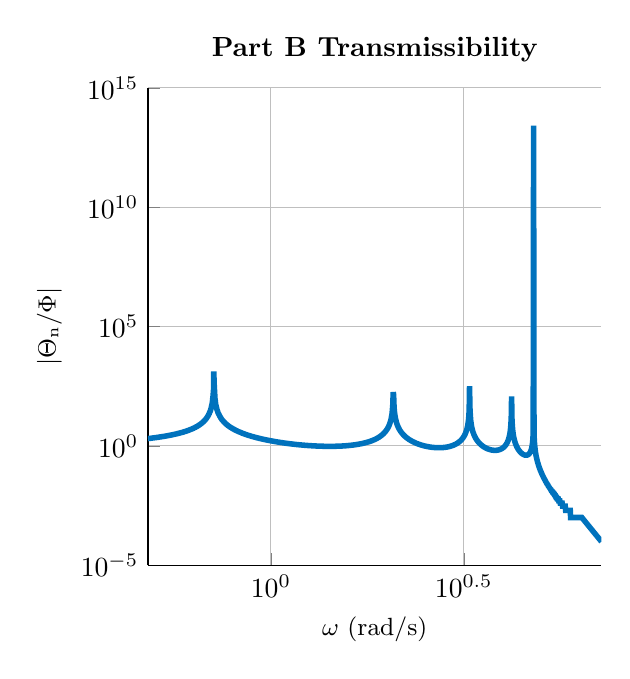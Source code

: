% This file was created by matlab2tikz.
%
\definecolor{mycolor1}{rgb}{0.0,0.447,0.741}%
%
\begin{tikzpicture}

\begin{axis}[%
width=0.475\textwidth,
height=0.5\textwidth,
at={(0\textwidth,0\textwidth)},
scale only axis,
xmode=log,
xmin=0.48,
xmax=7.195,
xminorticks=true,
xlabel style={font=\color{white!15!black}},
xlabel={$\omega\text{ (rad/s)}$},
ymode=log,
ymin=1e-05,
ymax=1e+15,
yminorticks=true,
ylabel style={font=\color{white!15!black}},
ylabel={$\text{$|$}\Theta{}_\text{n}\text{/}\Phi\text{$|$}$},
axis background/.style={fill=white},
title style={font=\bfseries},
title={Part B Transmissibility},
axis x line*=bottom,
axis y line*=left,
xmajorgrids,
xminorgrids,
ymajorgrids,
yminorgrids,
ylabel style={font=\small},
xlabel style={font=\small}
]
\addplot [color=mycolor1, line width=2.0pt, forget plot]
  table[row sep=crcr]{%
0.48	2.026\\
0.481	2.034\\
0.482	2.043\\
0.483	2.052\\
0.484	2.061\\
0.485	2.07\\
0.486	2.08\\
0.488	2.089\\
0.489	2.099\\
0.49	2.109\\
0.491	2.118\\
0.492	2.128\\
0.493	2.138\\
0.494	2.149\\
0.495	2.159\\
0.497	2.17\\
0.498	2.18\\
0.499	2.191\\
0.5	2.202\\
0.501	2.213\\
0.502	2.224\\
0.504	2.236\\
0.505	2.247\\
0.506	2.259\\
0.507	2.271\\
0.508	2.283\\
0.509	2.295\\
0.511	2.308\\
0.512	2.32\\
0.513	2.333\\
0.514	2.346\\
0.515	2.359\\
0.516	2.372\\
0.518	2.386\\
0.519	2.4\\
0.52	2.414\\
0.521	2.428\\
0.522	2.442\\
0.524	2.457\\
0.525	2.472\\
0.526	2.487\\
0.527	2.502\\
0.528	2.518\\
0.53	2.534\\
0.531	2.55\\
0.532	2.566\\
0.533	2.583\\
0.535	2.6\\
0.536	2.617\\
0.537	2.634\\
0.538	2.652\\
0.54	2.67\\
0.541	2.688\\
0.542	2.707\\
0.543	2.726\\
0.545	2.746\\
0.546	2.765\\
0.547	2.785\\
0.548	2.806\\
0.55	2.827\\
0.551	2.848\\
0.552	2.869\\
0.553	2.891\\
0.555	2.914\\
0.556	2.937\\
0.557	2.96\\
0.558	2.984\\
0.56	3.008\\
0.561	3.032\\
0.562	3.058\\
0.564	3.083\\
0.565	3.109\\
0.566	3.136\\
0.568	3.164\\
0.569	3.191\\
0.57	3.22\\
0.571	3.249\\
0.573	3.279\\
0.574	3.309\\
0.575	3.34\\
0.577	3.372\\
0.578	3.404\\
0.579	3.437\\
0.581	3.471\\
0.582	3.506\\
0.583	3.541\\
0.585	3.578\\
0.586	3.615\\
0.588	3.653\\
0.589	3.692\\
0.59	3.733\\
0.592	3.774\\
0.593	3.816\\
0.594	3.859\\
0.596	3.903\\
0.597	3.949\\
0.598	3.996\\
0.6	4.044\\
0.601	4.093\\
0.603	4.144\\
0.604	4.196\\
0.605	4.25\\
0.607	4.305\\
0.608	4.362\\
0.61	4.421\\
0.611	4.481\\
0.612	4.544\\
0.614	4.608\\
0.615	4.674\\
0.617	4.743\\
0.618	4.814\\
0.619	4.887\\
0.621	4.962\\
0.622	5.041\\
0.624	5.122\\
0.625	5.206\\
0.627	5.292\\
0.628	5.383\\
0.63	5.476\\
0.631	5.573\\
0.632	5.674\\
0.634	5.78\\
0.635	5.889\\
0.637	6.003\\
0.638	6.122\\
0.64	6.246\\
0.641	6.375\\
0.643	6.51\\
0.644	6.652\\
0.646	6.8\\
0.647	6.956\\
0.649	7.119\\
0.65	7.291\\
0.652	7.472\\
0.653	7.662\\
0.655	7.864\\
0.656	8.076\\
0.658	8.301\\
0.659	8.54\\
0.661	8.793\\
0.662	9.063\\
0.664	9.351\\
0.665	9.658\\
0.667	9.987\\
0.668	10.341\\
0.67	10.721\\
0.671	11.132\\
0.673	11.577\\
0.675	12.06\\
0.676	12.586\\
0.678	13.163\\
0.679	13.796\\
0.681	14.496\\
0.682	15.272\\
0.684	16.139\\
0.686	17.113\\
0.687	18.215\\
0.689	19.472\\
0.69	20.92\\
0.692	22.604\\
0.693	24.59\\
0.695	26.965\\
0.697	29.856\\
0.698	33.451\\
0.7	38.044\\
0.701	44.117\\
0.703	52.522\\
0.705	64.921\\
0.706	85.051\\
0.708	123.412\\
0.71	225.264\\
0.711	1304.667\\
0.713	343.021\\
0.715	151.378\\
0.716	97.034\\
0.718	71.356\\
0.719	56.396\\
0.721	46.602\\
0.723	39.693\\
0.724	34.557\\
0.726	30.59\\
0.728	27.433\\
0.729	24.862\\
0.731	22.727\\
0.733	20.925\\
0.735	19.385\\
0.736	18.054\\
0.738	16.891\\
0.74	15.866\\
0.741	14.957\\
0.743	14.145\\
0.745	13.415\\
0.746	12.755\\
0.748	12.156\\
0.75	11.61\\
0.752	11.109\\
0.753	10.649\\
0.755	10.225\\
0.757	9.832\\
0.759	9.468\\
0.76	9.129\\
0.762	8.813\\
0.764	8.517\\
0.766	8.24\\
0.767	7.98\\
0.769	7.736\\
0.771	7.505\\
0.773	7.288\\
0.774	7.082\\
0.776	6.887\\
0.778	6.703\\
0.78	6.527\\
0.782	6.361\\
0.783	6.202\\
0.785	6.051\\
0.787	5.906\\
0.789	5.769\\
0.791	5.637\\
0.793	5.511\\
0.794	5.39\\
0.796	5.274\\
0.798	5.163\\
0.8	5.057\\
0.802	4.954\\
0.804	4.855\\
0.805	4.76\\
0.807	4.669\\
0.809	4.581\\
0.811	4.496\\
0.813	4.414\\
0.815	4.335\\
0.817	4.258\\
0.818	4.184\\
0.82	4.113\\
0.822	4.043\\
0.824	3.976\\
0.826	3.911\\
0.828	3.848\\
0.83	3.787\\
0.832	3.728\\
0.834	3.671\\
0.836	3.615\\
0.838	3.561\\
0.839	3.508\\
0.841	3.457\\
0.843	3.407\\
0.845	3.359\\
0.847	3.311\\
0.849	3.266\\
0.851	3.221\\
0.853	3.177\\
0.855	3.135\\
0.857	3.094\\
0.859	3.053\\
0.861	3.014\\
0.863	2.976\\
0.865	2.938\\
0.867	2.902\\
0.869	2.866\\
0.871	2.831\\
0.873	2.797\\
0.875	2.764\\
0.877	2.732\\
0.879	2.7\\
0.881	2.669\\
0.883	2.639\\
0.885	2.609\\
0.887	2.58\\
0.889	2.551\\
0.891	2.524\\
0.893	2.496\\
0.895	2.47\\
0.897	2.443\\
0.9	2.418\\
0.902	2.393\\
0.904	2.368\\
0.906	2.344\\
0.908	2.321\\
0.91	2.297\\
0.912	2.275\\
0.914	2.252\\
0.916	2.231\\
0.918	2.209\\
0.92	2.188\\
0.923	2.168\\
0.925	2.147\\
0.927	2.127\\
0.929	2.108\\
0.931	2.089\\
0.933	2.07\\
0.935	2.051\\
0.938	2.033\\
0.94	2.015\\
0.942	1.998\\
0.944	1.981\\
0.946	1.964\\
0.948	1.947\\
0.951	1.931\\
0.953	1.915\\
0.955	1.899\\
0.957	1.883\\
0.959	1.868\\
0.962	1.853\\
0.964	1.838\\
0.966	1.824\\
0.968	1.81\\
0.971	1.795\\
0.973	1.782\\
0.975	1.768\\
0.977	1.755\\
0.98	1.741\\
0.982	1.728\\
0.984	1.716\\
0.986	1.703\\
0.989	1.691\\
0.991	1.678\\
0.993	1.666\\
0.995	1.655\\
0.998	1.643\\
1.0	1.631\\
1.002	1.62\\
1.005	1.609\\
1.007	1.598\\
1.009	1.587\\
1.012	1.577\\
1.014	1.566\\
1.016	1.556\\
1.019	1.546\\
1.021	1.536\\
1.023	1.526\\
1.026	1.516\\
1.028	1.506\\
1.03	1.497\\
1.033	1.488\\
1.035	1.478\\
1.038	1.469\\
1.04	1.46\\
1.042	1.452\\
1.045	1.443\\
1.047	1.434\\
1.05	1.426\\
1.052	1.418\\
1.054	1.409\\
1.057	1.401\\
1.059	1.393\\
1.062	1.385\\
1.064	1.378\\
1.067	1.37\\
1.069	1.362\\
1.072	1.355\\
1.074	1.348\\
1.076	1.34\\
1.079	1.333\\
1.081	1.326\\
1.084	1.319\\
1.086	1.312\\
1.089	1.306\\
1.091	1.299\\
1.094	1.292\\
1.097	1.286\\
1.099	1.28\\
1.102	1.273\\
1.104	1.267\\
1.107	1.261\\
1.109	1.255\\
1.112	1.249\\
1.114	1.243\\
1.117	1.237\\
1.119	1.232\\
1.122	1.226\\
1.125	1.22\\
1.127	1.215\\
1.13	1.209\\
1.132	1.204\\
1.135	1.199\\
1.138	1.194\\
1.14	1.188\\
1.143	1.183\\
1.146	1.178\\
1.148	1.174\\
1.151	1.169\\
1.153	1.164\\
1.156	1.159\\
1.159	1.155\\
1.161	1.15\\
1.164	1.145\\
1.167	1.141\\
1.17	1.137\\
1.172	1.132\\
1.175	1.128\\
1.178	1.124\\
1.18	1.12\\
1.183	1.116\\
1.186	1.112\\
1.189	1.108\\
1.191	1.104\\
1.194	1.1\\
1.197	1.096\\
1.2	1.093\\
1.202	1.089\\
1.205	1.085\\
1.208	1.082\\
1.211	1.078\\
1.213	1.075\\
1.216	1.071\\
1.219	1.068\\
1.222	1.065\\
1.225	1.062\\
1.227	1.059\\
1.23	1.055\\
1.233	1.052\\
1.236	1.049\\
1.239	1.046\\
1.242	1.043\\
1.245	1.041\\
1.247	1.038\\
1.25	1.035\\
1.253	1.032\\
1.256	1.03\\
1.259	1.027\\
1.262	1.025\\
1.265	1.022\\
1.268	1.02\\
1.271	1.017\\
1.274	1.015\\
1.276	1.013\\
1.279	1.01\\
1.282	1.008\\
1.285	1.006\\
1.288	1.004\\
1.291	1.002\\
1.294	1.0\\
1.297	0.998\\
1.3	0.996\\
1.303	0.994\\
1.306	0.992\\
1.309	0.991\\
1.312	0.989\\
1.315	0.987\\
1.318	0.986\\
1.321	0.984\\
1.324	0.982\\
1.327	0.981\\
1.33	0.98\\
1.334	0.978\\
1.337	0.977\\
1.34	0.976\\
1.343	0.974\\
1.346	0.973\\
1.349	0.972\\
1.352	0.971\\
1.355	0.97\\
1.358	0.969\\
1.361	0.968\\
1.365	0.967\\
1.368	0.966\\
1.371	0.965\\
1.374	0.965\\
1.377	0.964\\
1.38	0.963\\
1.384	0.963\\
1.387	0.962\\
1.39	0.961\\
1.393	0.961\\
1.396	0.961\\
1.4	0.96\\
1.403	0.96\\
1.406	0.96\\
1.409	0.959\\
1.413	0.959\\
1.416	0.959\\
1.419	0.959\\
1.422	0.959\\
1.426	0.959\\
1.429	0.959\\
1.432	0.959\\
1.436	0.96\\
1.439	0.96\\
1.442	0.96\\
1.445	0.961\\
1.449	0.961\\
1.452	0.962\\
1.455	0.962\\
1.459	0.963\\
1.462	0.964\\
1.466	0.964\\
1.469	0.965\\
1.472	0.966\\
1.476	0.967\\
1.479	0.968\\
1.483	0.969\\
1.486	0.97\\
1.489	0.971\\
1.493	0.973\\
1.496	0.974\\
1.5	0.975\\
1.503	0.977\\
1.507	0.978\\
1.51	0.98\\
1.514	0.982\\
1.517	0.983\\
1.521	0.985\\
1.524	0.987\\
1.528	0.989\\
1.531	0.991\\
1.535	0.993\\
1.538	0.995\\
1.542	0.998\\
1.545	1.0\\
1.549	1.003\\
1.552	1.005\\
1.556	1.008\\
1.56	1.011\\
1.563	1.013\\
1.567	1.016\\
1.57	1.019\\
1.574	1.023\\
1.578	1.026\\
1.581	1.029\\
1.585	1.033\\
1.589	1.036\\
1.592	1.04\\
1.596	1.044\\
1.6	1.047\\
1.603	1.051\\
1.607	1.056\\
1.611	1.06\\
1.614	1.064\\
1.618	1.069\\
1.622	1.073\\
1.626	1.078\\
1.629	1.083\\
1.633	1.088\\
1.637	1.093\\
1.641	1.099\\
1.644	1.104\\
1.648	1.11\\
1.652	1.116\\
1.656	1.122\\
1.66	1.128\\
1.663	1.134\\
1.667	1.141\\
1.671	1.148\\
1.675	1.154\\
1.679	1.162\\
1.683	1.169\\
1.687	1.176\\
1.69	1.184\\
1.694	1.192\\
1.698	1.2\\
1.702	1.209\\
1.706	1.218\\
1.71	1.227\\
1.714	1.236\\
1.718	1.245\\
1.722	1.255\\
1.726	1.265\\
1.73	1.276\\
1.734	1.286\\
1.738	1.298\\
1.742	1.309\\
1.746	1.321\\
1.75	1.333\\
1.754	1.345\\
1.758	1.358\\
1.762	1.372\\
1.766	1.385\\
1.77	1.4\\
1.774	1.414\\
1.778	1.43\\
1.782	1.445\\
1.787	1.462\\
1.791	1.479\\
1.795	1.496\\
1.799	1.514\\
1.803	1.533\\
1.807	1.552\\
1.811	1.572\\
1.816	1.593\\
1.82	1.615\\
1.824	1.637\\
1.828	1.661\\
1.832	1.685\\
1.837	1.71\\
1.841	1.736\\
1.845	1.764\\
1.849	1.792\\
1.854	1.822\\
1.858	1.853\\
1.862	1.886\\
1.866	1.92\\
1.871	1.955\\
1.875	1.993\\
1.879	2.032\\
1.884	2.072\\
1.888	2.115\\
1.892	2.161\\
1.897	2.208\\
1.901	2.258\\
1.906	2.311\\
1.91	2.367\\
1.914	2.426\\
1.919	2.489\\
1.923	2.556\\
1.928	2.627\\
1.932	2.702\\
1.936	2.782\\
1.941	2.868\\
1.945	2.961\\
1.95	3.06\\
1.954	3.166\\
1.959	3.282\\
1.963	3.406\\
1.968	3.542\\
1.972	3.69\\
1.977	3.852\\
1.982	4.029\\
1.986	4.226\\
1.991	4.443\\
1.995	4.686\\
2.0	4.959\\
2.005	5.267\\
2.009	5.618\\
2.014	6.021\\
2.018	6.49\\
2.023	7.041\\
2.028	7.697\\
2.032	8.493\\
2.037	9.479\\
2.042	10.729\\
2.047	12.369\\
2.051	14.611\\
2.056	17.865\\
2.061	23.011\\
2.065	32.376\\
2.07	54.746\\
2.075	178.716\\
2.08	140.379\\
2.085	50.278\\
2.089	30.58\\
2.094	21.951\\
2.099	17.108\\
2.104	14.007\\
2.109	11.853\\
2.114	10.269\\
2.118	9.055\\
2.123	8.096\\
2.128	7.318\\
2.133	6.676\\
2.138	6.136\\
2.143	5.676\\
2.148	5.28\\
2.153	4.934\\
2.158	4.631\\
2.163	4.362\\
2.168	4.123\\
2.173	3.908\\
2.178	3.714\\
2.183	3.539\\
2.188	3.379\\
2.193	3.233\\
2.198	3.099\\
2.203	2.975\\
2.208	2.861\\
2.213	2.756\\
2.218	2.658\\
2.223	2.566\\
2.228	2.481\\
2.234	2.402\\
2.239	2.327\\
2.244	2.257\\
2.249	2.191\\
2.254	2.129\\
2.259	2.07\\
2.265	2.015\\
2.27	1.963\\
2.275	1.913\\
2.28	1.866\\
2.286	1.822\\
2.291	1.779\\
2.296	1.739\\
2.302	1.7\\
2.307	1.664\\
2.312	1.629\\
2.317	1.595\\
2.323	1.563\\
2.328	1.533\\
2.334	1.504\\
2.339	1.476\\
2.344	1.449\\
2.35	1.423\\
2.355	1.398\\
2.361	1.375\\
2.366	1.352\\
2.371	1.33\\
2.377	1.309\\
2.382	1.289\\
2.388	1.269\\
2.393	1.251\\
2.399	1.233\\
2.404	1.215\\
2.41	1.199\\
2.416	1.182\\
2.421	1.167\\
2.427	1.152\\
2.432	1.137\\
2.438	1.124\\
2.443	1.11\\
2.449	1.097\\
2.455	1.085\\
2.46	1.073\\
2.466	1.061\\
2.472	1.05\\
2.477	1.039\\
2.483	1.028\\
2.489	1.018\\
2.495	1.009\\
2.5	0.999\\
2.506	0.99\\
2.512	0.982\\
2.518	0.973\\
2.524	0.965\\
2.529	0.957\\
2.535	0.95\\
2.541	0.943\\
2.547	0.936\\
2.553	0.929\\
2.559	0.923\\
2.565	0.917\\
2.57	0.911\\
2.576	0.905\\
2.582	0.9\\
2.588	0.895\\
2.594	0.89\\
2.6	0.886\\
2.606	0.881\\
2.612	0.877\\
2.618	0.873\\
2.624	0.869\\
2.63	0.866\\
2.636	0.863\\
2.642	0.86\\
2.649	0.857\\
2.655	0.854\\
2.661	0.852\\
2.667	0.85\\
2.673	0.848\\
2.679	0.846\\
2.685	0.844\\
2.692	0.843\\
2.698	0.842\\
2.704	0.841\\
2.71	0.84\\
2.717	0.84\\
2.723	0.84\\
2.729	0.84\\
2.735	0.84\\
2.742	0.841\\
2.748	0.841\\
2.754	0.842\\
2.761	0.843\\
2.767	0.845\\
2.773	0.846\\
2.78	0.848\\
2.786	0.851\\
2.793	0.853\\
2.799	0.856\\
2.806	0.859\\
2.812	0.862\\
2.818	0.866\\
2.825	0.87\\
2.831	0.874\\
2.838	0.878\\
2.845	0.883\\
2.851	0.889\\
2.858	0.894\\
2.864	0.9\\
2.871	0.907\\
2.877	0.914\\
2.884	0.921\\
2.891	0.929\\
2.897	0.937\\
2.904	0.946\\
2.911	0.955\\
2.918	0.965\\
2.924	0.975\\
2.931	0.986\\
2.938	0.998\\
2.945	1.01\\
2.951	1.023\\
2.958	1.037\\
2.965	1.052\\
2.972	1.068\\
2.979	1.084\\
2.985	1.102\\
2.992	1.121\\
2.999	1.141\\
3.006	1.162\\
3.013	1.184\\
3.02	1.208\\
3.027	1.234\\
3.034	1.261\\
3.041	1.291\\
3.048	1.322\\
3.055	1.356\\
3.062	1.392\\
3.069	1.431\\
3.076	1.474\\
3.083	1.519\\
3.09	1.569\\
3.098	1.623\\
3.105	1.682\\
3.112	1.747\\
3.119	1.818\\
3.126	1.896\\
3.133	1.983\\
3.141	2.08\\
3.148	2.188\\
3.155	2.31\\
3.162	2.449\\
3.17	2.608\\
3.177	2.791\\
3.184	3.006\\
3.192	3.259\\
3.199	3.563\\
3.206	3.934\\
3.214	4.398\\
3.221	4.993\\
3.229	5.784\\
3.236	6.885\\
3.243	8.524\\
3.251	11.22\\
3.258	16.476\\
3.266	31.234\\
3.273	321.495\\
3.281	38.441\\
3.289	18.068\\
3.296	11.782\\
3.304	8.727\\
3.311	6.922\\
3.319	5.73\\
3.327	4.885\\
3.334	4.255\\
3.342	3.767\\
3.35	3.378\\
3.357	3.062\\
3.365	2.798\\
3.373	2.577\\
3.381	2.387\\
3.389	2.224\\
3.396	2.081\\
3.404	1.955\\
3.412	1.844\\
3.42	1.745\\
3.428	1.657\\
3.436	1.577\\
3.444	1.504\\
3.452	1.438\\
3.459	1.378\\
3.467	1.324\\
3.475	1.273\\
3.483	1.227\\
3.491	1.184\\
3.5	1.144\\
3.508	1.108\\
3.516	1.074\\
3.524	1.042\\
3.532	1.012\\
3.54	0.985\\
3.548	0.959\\
3.556	0.935\\
3.565	0.913\\
3.573	0.892\\
3.581	0.872\\
3.589	0.853\\
3.598	0.836\\
3.606	0.82\\
3.614	0.805\\
3.623	0.79\\
3.631	0.777\\
3.639	0.764\\
3.648	0.753\\
3.656	0.742\\
3.664	0.732\\
3.673	0.722\\
3.681	0.713\\
3.69	0.705\\
3.698	0.698\\
3.707	0.691\\
3.715	0.684\\
3.724	0.679\\
3.733	0.673\\
3.741	0.669\\
3.75	0.665\\
3.758	0.661\\
3.767	0.658\\
3.776	0.656\\
3.785	0.654\\
3.793	0.652\\
3.802	0.651\\
3.811	0.651\\
3.82	0.652\\
3.828	0.652\\
3.837	0.654\\
3.846	0.656\\
3.855	0.659\\
3.864	0.662\\
3.873	0.667\\
3.882	0.672\\
3.891	0.677\\
3.9	0.684\\
3.909	0.691\\
3.918	0.7\\
3.927	0.71\\
3.936	0.72\\
3.945	0.732\\
3.954	0.746\\
3.963	0.761\\
3.972	0.777\\
3.981	0.796\\
3.99	0.816\\
4.0	0.839\\
4.009	0.865\\
4.018	0.893\\
4.027	0.926\\
4.037	0.962\\
4.046	1.004\\
4.055	1.051\\
4.065	1.105\\
4.074	1.167\\
4.083	1.24\\
4.093	1.326\\
4.102	1.429\\
4.112	1.552\\
4.121	1.705\\
4.131	1.897\\
4.14	2.146\\
4.15	2.481\\
4.159	2.955\\
4.169	3.674\\
4.178	4.895\\
4.188	7.414\\
4.198	15.632\\
4.207	119.261\\
4.217	12.177\\
4.227	6.363\\
4.237	4.284\\
4.246	3.217\\
4.256	2.568\\
4.266	2.133\\
4.276	1.821\\
4.286	1.587\\
4.295	1.405\\
4.305	1.259\\
4.315	1.141\\
4.325	1.042\\
4.335	0.959\\
4.345	0.889\\
4.355	0.828\\
4.365	0.775\\
4.375	0.729\\
4.385	0.689\\
4.396	0.653\\
4.406	0.621\\
4.416	0.593\\
4.426	0.568\\
4.436	0.545\\
4.446	0.525\\
4.457	0.507\\
4.467	0.491\\
4.477	0.476\\
4.488	0.463\\
4.498	0.452\\
4.508	0.442\\
4.519	0.433\\
4.529	0.426\\
4.54	0.42\\
4.55	0.415\\
4.56	0.411\\
4.571	0.408\\
4.582	0.407\\
4.592	0.407\\
4.603	0.409\\
4.613	0.412\\
4.624	0.416\\
4.635	0.423\\
4.645	0.432\\
4.656	0.444\\
4.667	0.459\\
4.677	0.478\\
4.688	0.503\\
4.699	0.534\\
4.71	0.575\\
4.721	0.628\\
4.732	0.702\\
4.743	0.806\\
4.753	0.966\\
4.764	1.234\\
4.775	1.775\\
4.786	3.404\\
4.797	26049079061206.2\\
4.809	3.135\\
4.82	1.505\\
4.831	0.964\\
4.842	0.694\\
4.853	0.534\\
4.864	0.428\\
4.875	0.352\\
4.887	0.297\\
4.898	0.254\\
4.909	0.22\\
4.921	0.192\\
4.932	0.17\\
4.943	0.151\\
4.955	0.135\\
4.966	0.121\\
4.978	0.11\\
4.989	0.099\\
5.0	0.091\\
5.012	0.083\\
5.024	0.076\\
5.035	0.07\\
5.047	0.064\\
5.058	0.059\\
5.07	0.055\\
5.082	0.051\\
5.093	0.047\\
5.105	0.044\\
5.117	0.041\\
5.129	0.038\\
5.141	0.036\\
5.152	0.033\\
5.164	0.031\\
5.176	0.029\\
5.188	0.027\\
5.2	0.026\\
5.212	0.024\\
5.224	0.023\\
5.236	0.021\\
5.248	0.02\\
5.26	0.019\\
5.272	0.018\\
5.285	0.017\\
5.297	0.016\\
5.309	0.015\\
5.321	0.014\\
5.333	0.014\\
5.346	0.013\\
5.358	0.012\\
5.37	0.012\\
5.383	0.011\\
5.395	0.011\\
5.408	0.01\\
5.42	0.01\\
5.433	0.009\\
5.445	0.009\\
5.458	0.008\\
5.47	0.008\\
5.483	0.007\\
5.496	0.007\\
5.508	0.007\\
5.521	0.006\\
5.534	0.006\\
5.546	0.006\\
5.559	0.006\\
5.572	0.005\\
5.585	0.005\\
5.598	0.005\\
5.611	0.005\\
5.624	0.004\\
5.637	0.004\\
5.65	0.004\\
5.663	0.004\\
5.676	0.004\\
5.689	0.004\\
5.702	0.003\\
5.715	0.003\\
5.728	0.003\\
5.741	0.003\\
5.755	0.003\\
5.768	0.003\\
5.781	0.003\\
5.794	0.003\\
5.808	0.002\\
5.821	0.002\\
5.835	0.002\\
5.848	0.002\\
5.862	0.002\\
5.875	0.002\\
5.889	0.002\\
5.902	0.002\\
5.916	0.002\\
5.929	0.002\\
5.943	0.002\\
5.957	0.002\\
5.971	0.002\\
5.984	0.001\\
5.998	0.001\\
6.012	0.001\\
6.026	0.001\\
6.04	0.001\\
6.054	0.001\\
6.068	0.001\\
6.082	0.001\\
6.096	0.001\\
6.11	0.001\\
6.124	0.001\\
6.138	0.001\\
6.152	0.001\\
6.166	0.001\\
6.18	0.001\\
6.195	0.001\\
6.209	0.001\\
6.223	0.001\\
6.238	0.001\\
6.252	0.001\\
6.266	0.001\\
6.281	0.001\\
6.295	0.001\\
6.31	0.001\\
6.324	0.001\\
6.339	0.001\\
6.353	0.001\\
6.368	0.001\\
6.383	0.001\\
6.398	0.001\\
6.412	0.0\\
6.427	0.0\\
6.442	0.0\\
6.457	0.0\\
6.472	0.0\\
6.487	0.0\\
6.501	0.0\\
6.516	0.0\\
6.531	0.0\\
6.547	0.0\\
6.562	0.0\\
6.577	0.0\\
6.592	0.0\\
6.607	0.0\\
6.622	0.0\\
6.638	0.0\\
6.653	0.0\\
6.668	0.0\\
6.684	0.0\\
6.699	0.0\\
6.714	0.0\\
6.73	0.0\\
6.745	0.0\\
6.761	0.0\\
6.777	0.0\\
6.792	0.0\\
6.808	0.0\\
6.824	0.0\\
6.839	0.0\\
6.855	0.0\\
6.871	0.0\\
6.887	0.0\\
6.903	0.0\\
6.918	0.0\\
6.934	0.0\\
6.95	0.0\\
6.966	0.0\\
6.983	0.0\\
6.999	0.0\\
7.015	0.0\\
7.031	0.0\\
7.047	0.0\\
7.063	0.0\\
7.08	0.0\\
7.096	0.0\\
7.112	0.0\\
7.129	0.0\\
7.145	0.0\\
7.162	0.0\\
7.178	0.0\\
7.195	9.754e-05\\
};
\end{axis}
\end{tikzpicture}%